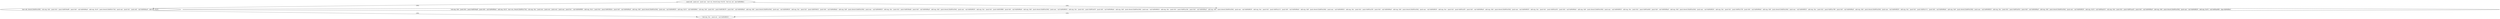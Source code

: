 digraph "func" {
"134520112" [label = "'push edi', 'push esi', 'push eax', 'mov esi, dword [esp+0x10]', 'test esi, esi', 'jne 0x8049fa1', " ]
"134520737" [label = "'mov edi, dword [0x805e268]', 'sub esp, 0x4', 'push 0x5', 'push 0x8059a98', 'push 0x0', 'call 0x80496a0', 'add esp, 0x10', 'push dword [0x805e734]', 'push eax', 'push 0x1', 'push edi', 'call 0x8049ac0', 'add esp, 0x10', " ]
"134520127" [label = "'sub esp, 0x4', 'push 0x5', 'push 0x8059abf', 'push 0x0', 'call 0x80496a0', 'add esp, 0x10', 'mov ecx, dword [0x805e734]', 'sub esp, 0xc', 'push ecx', 'push ecx', 'push ecx', 'push eax', 'push 0x1', 'call 0x8049990', 'add esp, 0x1c', 'push 0x5', 'push 0x8059b3e', 'push 0x0', 'call 0x80496a0', 'add esp, 0x8', 'push dword [0x805e284]', 'push eax', 'call 0x8049820', 'add esp, 0x10', 'call 0x8049fe0', 'sub esp, 0x4', 'push 0x5', 'push 0x8059b78', 'push 0x0', 'call 0x80496a0', 'add esp, 0x8', 'push dword [0x805e284]', 'push eax', 'call 0x8049820', 'add esp, 0xc', 'push 0x5', 'push 0x8059d32', 'push 0x0', 'call 0x80496a0', 'add esp, 0x8', 'push dword [0x805e284]', 'push eax', 'call 0x8049820', 'add esp, 0xc', 'push 0x5', 'push 0x8059edd', 'push 0x0', 'call 0x80496a0', 'add esp, 0x8', 'push dword [0x805e284]', 'push eax', 'call 0x8049820', 'add esp, 0xc', 'push 0x5', 'push 0x8059f66', 'push 0x0', 'call 0x80496a0', 'add esp, 0x8', 'push dword [0x805e284]', 'push eax', 'call 0x8049820', 'add esp, 0xc', 'push 0x5', 'push 0x805a02f', 'push 0x0', 'call 0x80496a0', 'add esp, 0x8', 'push dword [0x805e284]', 'push eax', 'call 0x8049820', 'add esp, 0xc', 'push 0x5', 'push 0x805a184', 'push 0x0', 'call 0x80496a0', 'add esp, 0x8', 'push dword [0x805e284]', 'push eax', 'call 0x8049820', 'add esp, 0xc', 'push 0x5', 'push 0x805a215', 'push 0x0', 'call 0x80496a0', 'add esp, 0x8', 'push dword [0x805e284]', 'push eax', 'call 0x8049820', 'add esp, 0xc', 'push 0x5', 'push 0x805a330', 'push 0x0', 'call 0x80496a0', 'add esp, 0x8', 'push dword [0x805e284]', 'push eax', 'call 0x8049820', 'add esp, 0xc', 'push 0x5', 'push 0x805a3f3', 'push 0x0', 'call 0x80496a0', 'add esp, 0x8', 'push dword [0x805e284]', 'push eax', 'call 0x8049820', 'add esp, 0xc', 'push 0x5', 'push 0x805a502', 'push 0x0', 'call 0x80496a0', 'add esp, 0x8', 'push dword [0x805e284]', 'push eax', 'call 0x8049820', 'add esp, 0xc', 'push 0x5', 'push 0x805a640', 'push 0x0', 'call 0x80496a0', 'add esp, 0x8', 'push dword [0x805e284]', 'push eax', 'call 0x8049820', 'add esp, 0xc', 'push 0x5', 'push 0x805a758', 'push 0x0', 'call 0x80496a0', 'add esp, 0x8', 'push dword [0x805e284]', 'push eax', 'call 0x8049820', 'add esp, 0xc', 'push 0x5', 'push 0x805a788', 'push 0x0', 'call 0x80496a0', 'add esp, 0x8', 'push dword [0x805e284]', 'push eax', 'call 0x8049820', 'add esp, 0xc', 'push 0x5', 'push 0x805a7c1', 'push 0x0', 'call 0x80496a0', 'add esp, 0x8', 'push dword [0x805e284]', 'push eax', 'call 0x8049820', 'add esp, 0xc', 'push 0x5', 'push 0x805a924', 'push 0x0', 'call 0x80496a0', 'add esp, 0x8', 'push dword [0x805e284]', 'push eax', 'call 0x8049820', 'add esp, 0x10', 'call 0x804a010', 'sub esp, 0x4', 'push 0x5', 'push 0x805aa43', 'push 0x0', 'call 0x80496a0', 'add esp, 0x8', 'push dword [0x805e284]', 'push eax', 'call 0x8049820', 'add esp, 0x10', 'call 0x804a060', 'jmp 0x8049fcd', " ]
"134520781" [label = "'sub esp, 0xc', 'push esi', 'call 0x8049810', " ]
"134520112" -> "134520737" [ label = "CFG" ]
"134520112" -> "134520127" [ label = "CFG" ]
"134520737" -> "134520781" [ label = "CFG" ]
"134520127" -> "134520781" [ label = "CFG" ]
}
